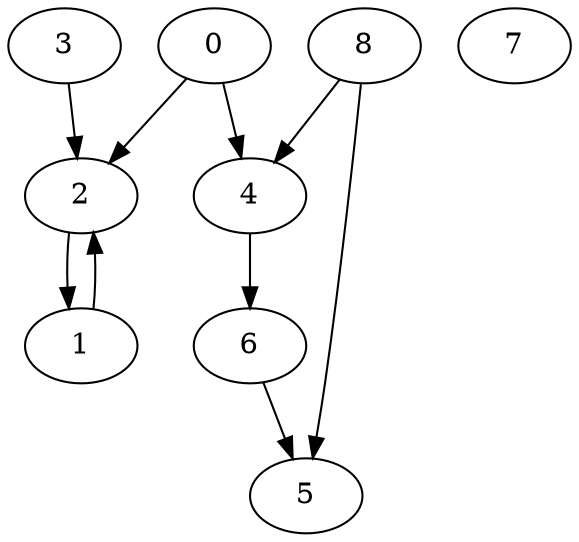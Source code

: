 digraph G {
0;
1;
2;
3;
4;
5;
6;
7;
8;
0 -> 4;
0 -> 2;
1 -> 2;
2 -> 1;
3 -> 2;
8 -> 4;
4 -> 6;
6 -> 5;
8 -> 5;
}
